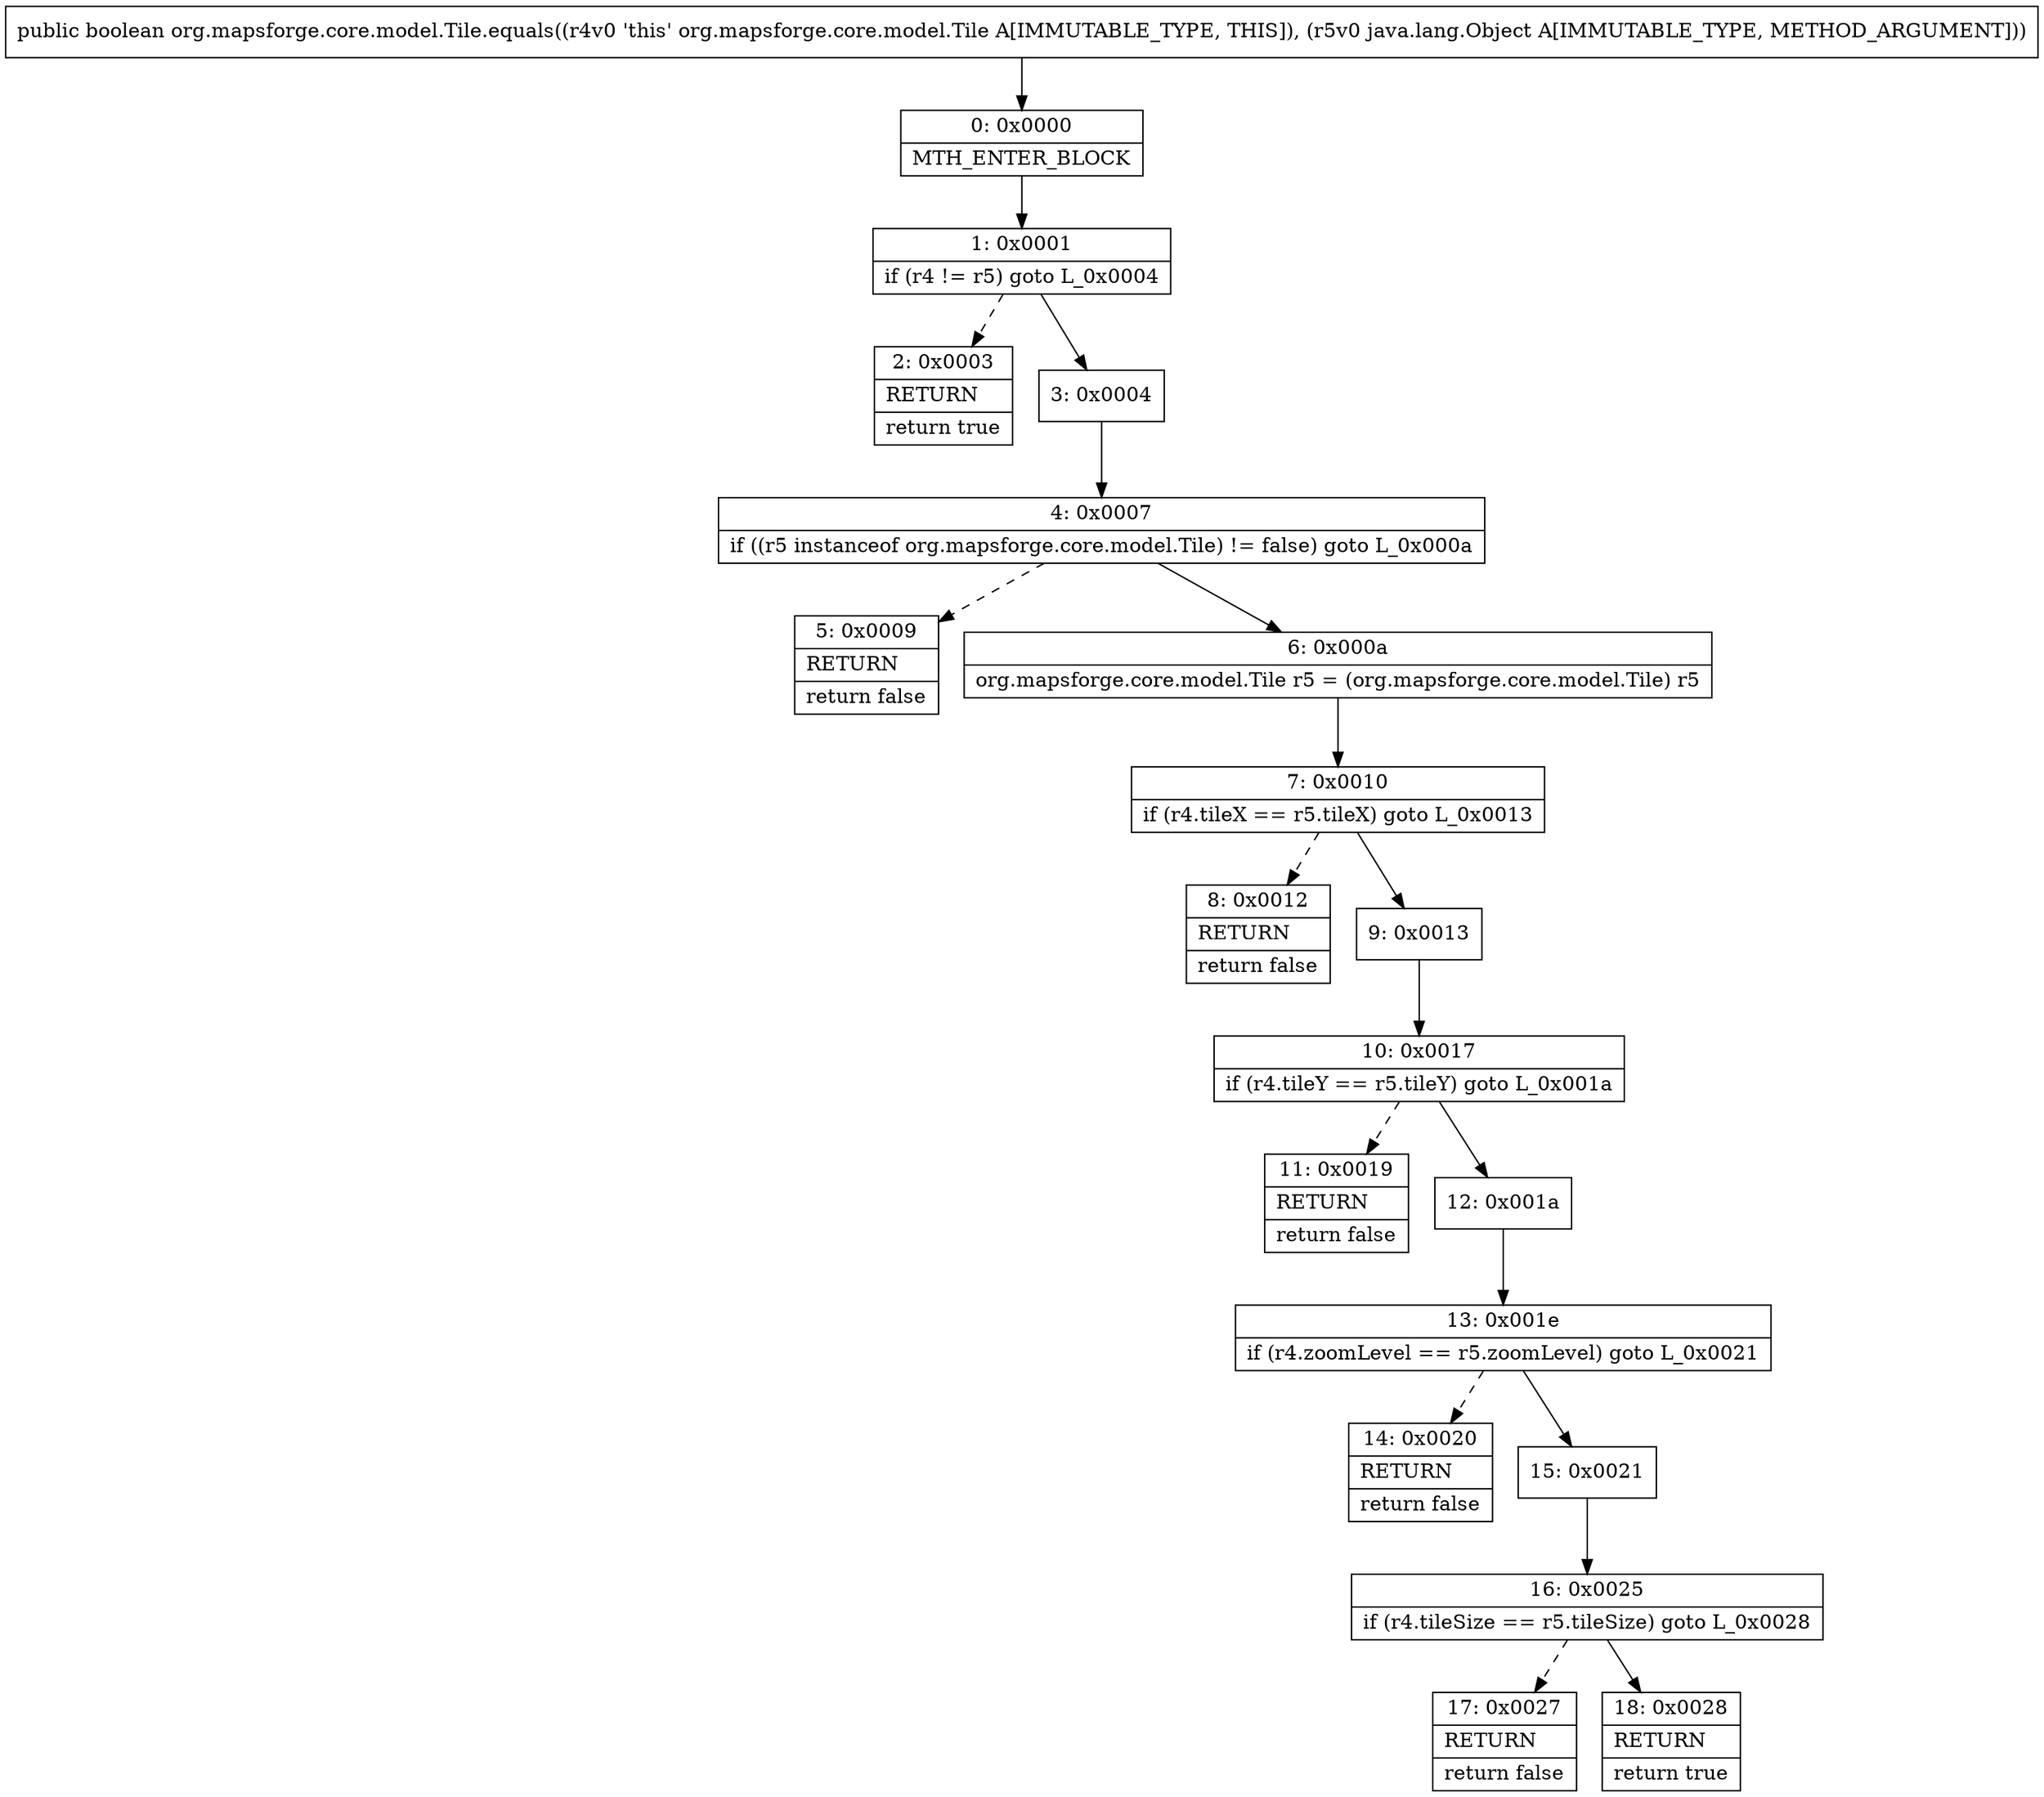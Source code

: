 digraph "CFG fororg.mapsforge.core.model.Tile.equals(Ljava\/lang\/Object;)Z" {
Node_0 [shape=record,label="{0\:\ 0x0000|MTH_ENTER_BLOCK\l}"];
Node_1 [shape=record,label="{1\:\ 0x0001|if (r4 != r5) goto L_0x0004\l}"];
Node_2 [shape=record,label="{2\:\ 0x0003|RETURN\l|return true\l}"];
Node_3 [shape=record,label="{3\:\ 0x0004}"];
Node_4 [shape=record,label="{4\:\ 0x0007|if ((r5 instanceof org.mapsforge.core.model.Tile) != false) goto L_0x000a\l}"];
Node_5 [shape=record,label="{5\:\ 0x0009|RETURN\l|return false\l}"];
Node_6 [shape=record,label="{6\:\ 0x000a|org.mapsforge.core.model.Tile r5 = (org.mapsforge.core.model.Tile) r5\l}"];
Node_7 [shape=record,label="{7\:\ 0x0010|if (r4.tileX == r5.tileX) goto L_0x0013\l}"];
Node_8 [shape=record,label="{8\:\ 0x0012|RETURN\l|return false\l}"];
Node_9 [shape=record,label="{9\:\ 0x0013}"];
Node_10 [shape=record,label="{10\:\ 0x0017|if (r4.tileY == r5.tileY) goto L_0x001a\l}"];
Node_11 [shape=record,label="{11\:\ 0x0019|RETURN\l|return false\l}"];
Node_12 [shape=record,label="{12\:\ 0x001a}"];
Node_13 [shape=record,label="{13\:\ 0x001e|if (r4.zoomLevel == r5.zoomLevel) goto L_0x0021\l}"];
Node_14 [shape=record,label="{14\:\ 0x0020|RETURN\l|return false\l}"];
Node_15 [shape=record,label="{15\:\ 0x0021}"];
Node_16 [shape=record,label="{16\:\ 0x0025|if (r4.tileSize == r5.tileSize) goto L_0x0028\l}"];
Node_17 [shape=record,label="{17\:\ 0x0027|RETURN\l|return false\l}"];
Node_18 [shape=record,label="{18\:\ 0x0028|RETURN\l|return true\l}"];
MethodNode[shape=record,label="{public boolean org.mapsforge.core.model.Tile.equals((r4v0 'this' org.mapsforge.core.model.Tile A[IMMUTABLE_TYPE, THIS]), (r5v0 java.lang.Object A[IMMUTABLE_TYPE, METHOD_ARGUMENT])) }"];
MethodNode -> Node_0;
Node_0 -> Node_1;
Node_1 -> Node_2[style=dashed];
Node_1 -> Node_3;
Node_3 -> Node_4;
Node_4 -> Node_5[style=dashed];
Node_4 -> Node_6;
Node_6 -> Node_7;
Node_7 -> Node_8[style=dashed];
Node_7 -> Node_9;
Node_9 -> Node_10;
Node_10 -> Node_11[style=dashed];
Node_10 -> Node_12;
Node_12 -> Node_13;
Node_13 -> Node_14[style=dashed];
Node_13 -> Node_15;
Node_15 -> Node_16;
Node_16 -> Node_17[style=dashed];
Node_16 -> Node_18;
}

